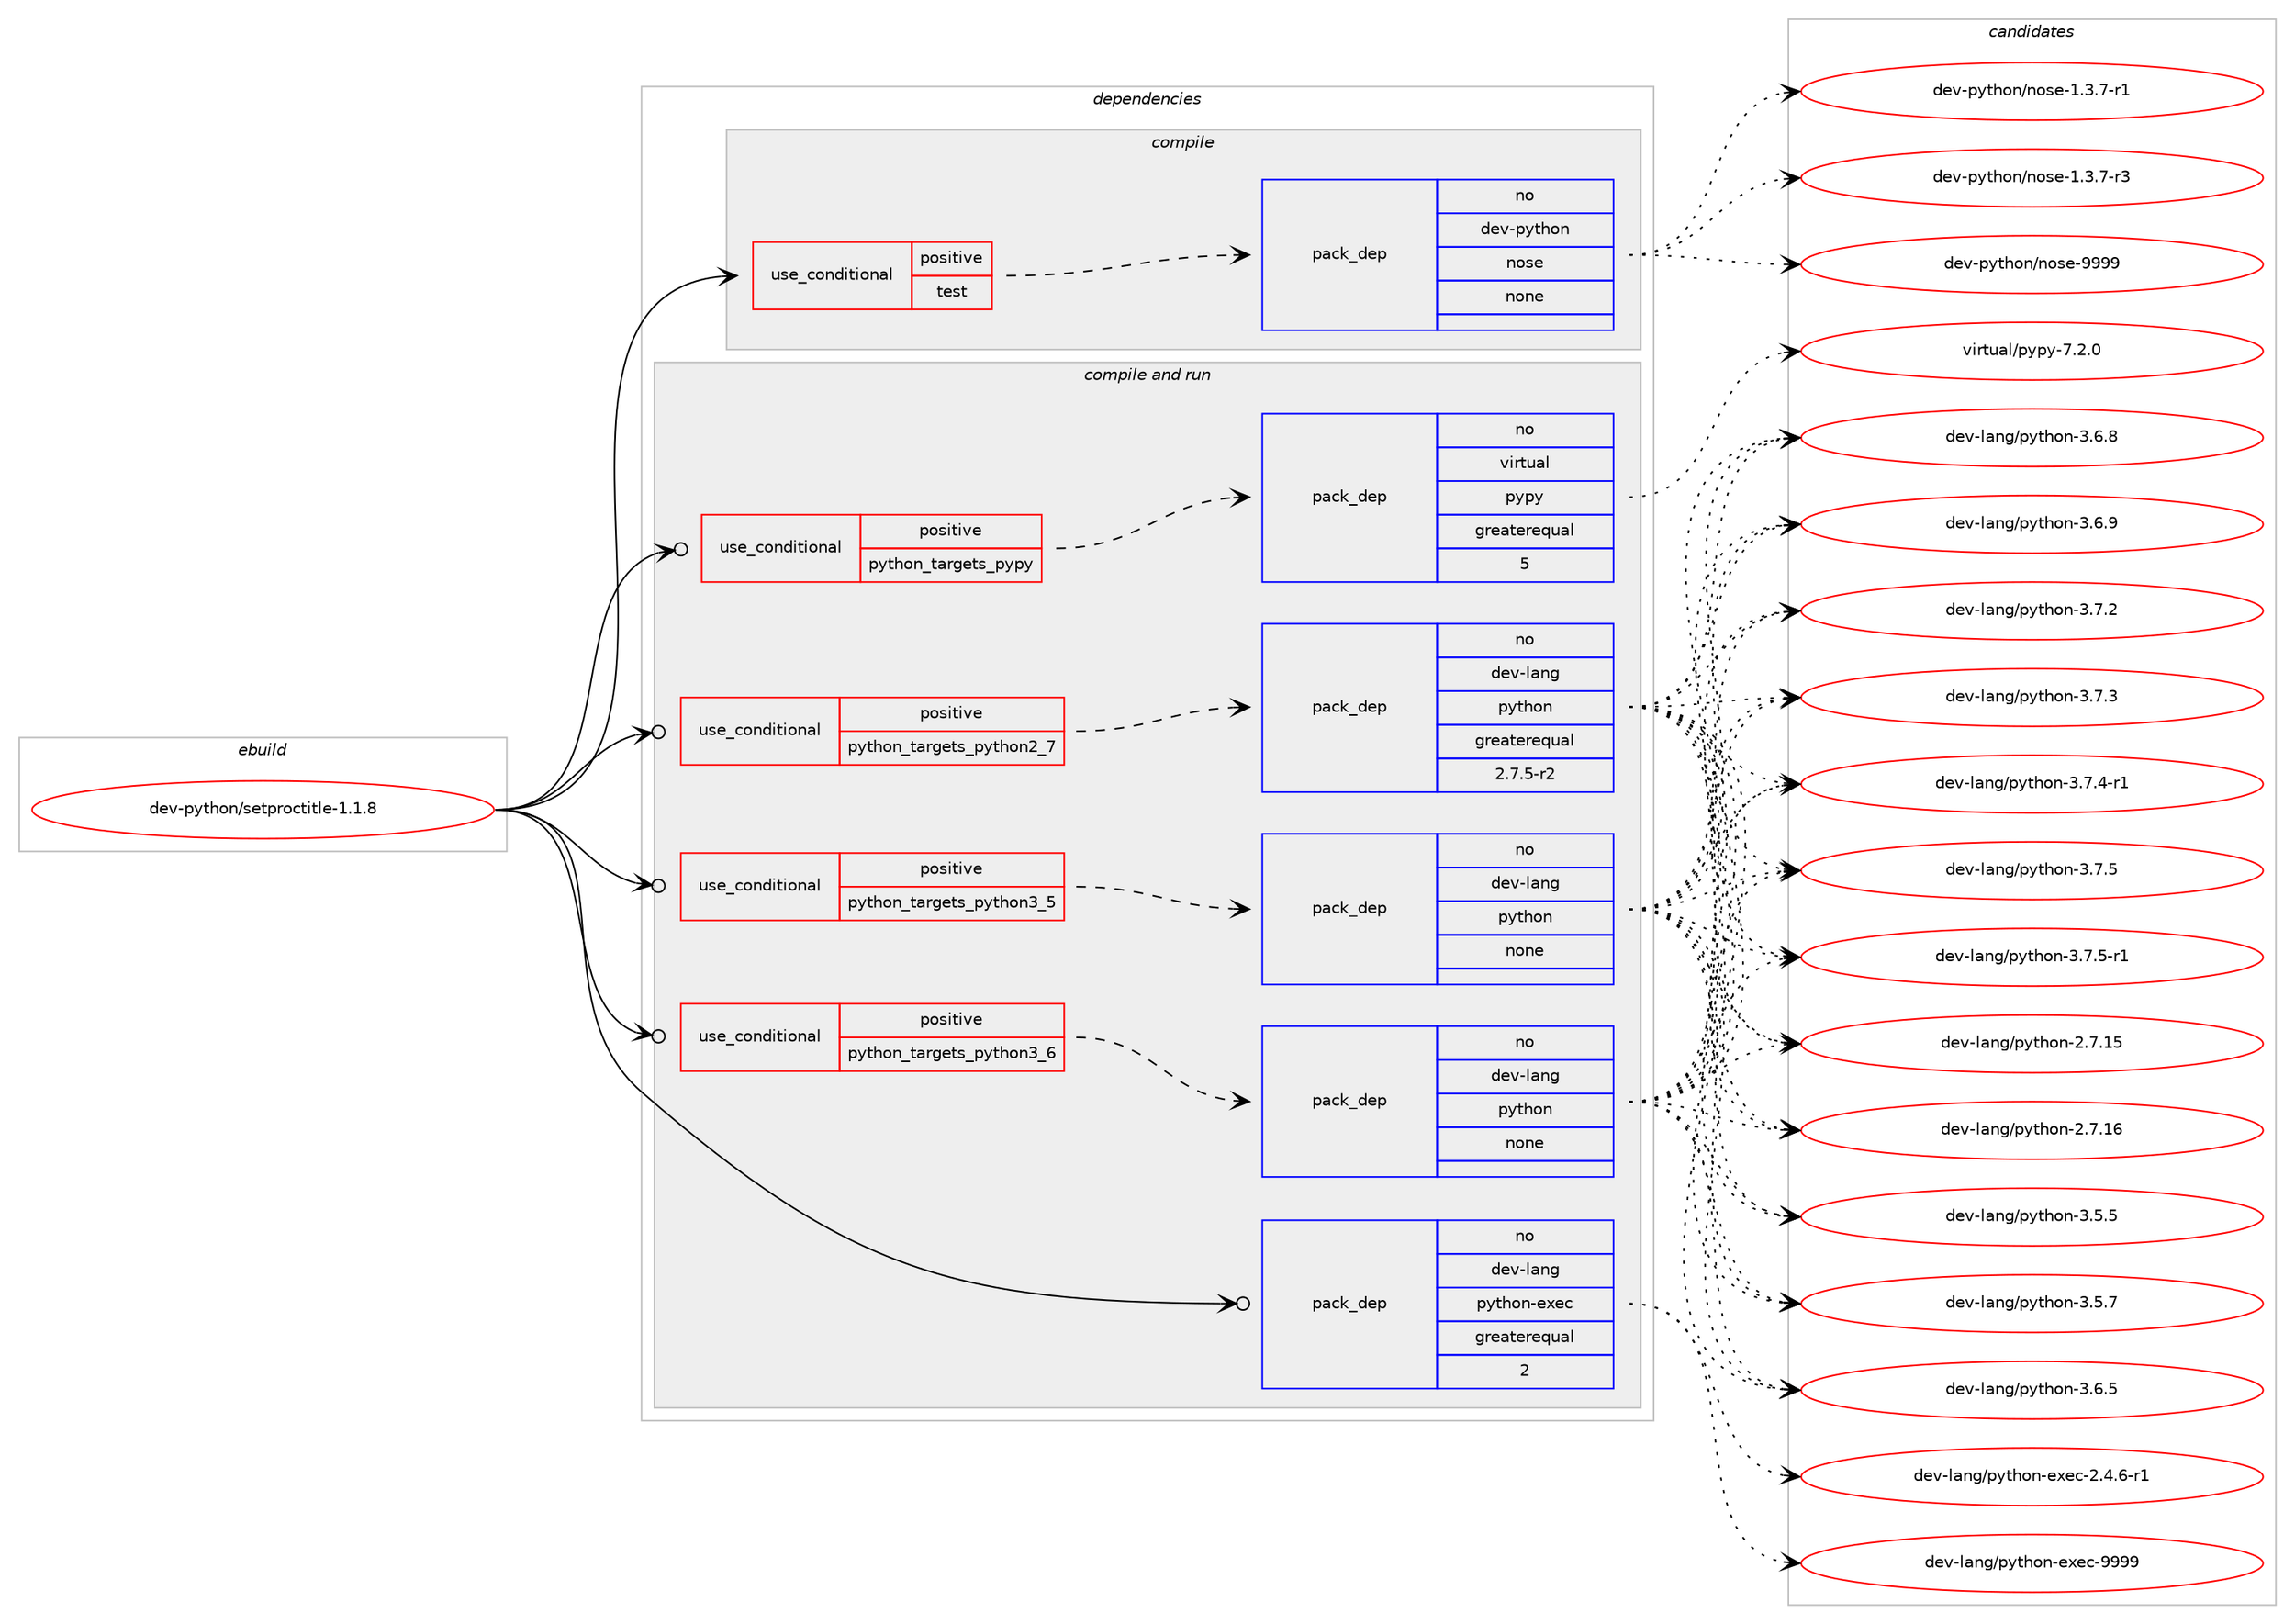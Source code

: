 digraph prolog {

# *************
# Graph options
# *************

newrank=true;
concentrate=true;
compound=true;
graph [rankdir=LR,fontname=Helvetica,fontsize=10,ranksep=1.5];#, ranksep=2.5, nodesep=0.2];
edge  [arrowhead=vee];
node  [fontname=Helvetica,fontsize=10];

# **********
# The ebuild
# **********

subgraph cluster_leftcol {
color=gray;
rank=same;
label=<<i>ebuild</i>>;
id [label="dev-python/setproctitle-1.1.8", color=red, width=4, href="../dev-python/setproctitle-1.1.8.svg"];
}

# ****************
# The dependencies
# ****************

subgraph cluster_midcol {
color=gray;
label=<<i>dependencies</i>>;
subgraph cluster_compile {
fillcolor="#eeeeee";
style=filled;
label=<<i>compile</i>>;
subgraph cond149203 {
dependency636816 [label=<<TABLE BORDER="0" CELLBORDER="1" CELLSPACING="0" CELLPADDING="4"><TR><TD ROWSPAN="3" CELLPADDING="10">use_conditional</TD></TR><TR><TD>positive</TD></TR><TR><TD>test</TD></TR></TABLE>>, shape=none, color=red];
subgraph pack475732 {
dependency636817 [label=<<TABLE BORDER="0" CELLBORDER="1" CELLSPACING="0" CELLPADDING="4" WIDTH="220"><TR><TD ROWSPAN="6" CELLPADDING="30">pack_dep</TD></TR><TR><TD WIDTH="110">no</TD></TR><TR><TD>dev-python</TD></TR><TR><TD>nose</TD></TR><TR><TD>none</TD></TR><TR><TD></TD></TR></TABLE>>, shape=none, color=blue];
}
dependency636816:e -> dependency636817:w [weight=20,style="dashed",arrowhead="vee"];
}
id:e -> dependency636816:w [weight=20,style="solid",arrowhead="vee"];
}
subgraph cluster_compileandrun {
fillcolor="#eeeeee";
style=filled;
label=<<i>compile and run</i>>;
subgraph cond149204 {
dependency636818 [label=<<TABLE BORDER="0" CELLBORDER="1" CELLSPACING="0" CELLPADDING="4"><TR><TD ROWSPAN="3" CELLPADDING="10">use_conditional</TD></TR><TR><TD>positive</TD></TR><TR><TD>python_targets_pypy</TD></TR></TABLE>>, shape=none, color=red];
subgraph pack475733 {
dependency636819 [label=<<TABLE BORDER="0" CELLBORDER="1" CELLSPACING="0" CELLPADDING="4" WIDTH="220"><TR><TD ROWSPAN="6" CELLPADDING="30">pack_dep</TD></TR><TR><TD WIDTH="110">no</TD></TR><TR><TD>virtual</TD></TR><TR><TD>pypy</TD></TR><TR><TD>greaterequal</TD></TR><TR><TD>5</TD></TR></TABLE>>, shape=none, color=blue];
}
dependency636818:e -> dependency636819:w [weight=20,style="dashed",arrowhead="vee"];
}
id:e -> dependency636818:w [weight=20,style="solid",arrowhead="odotvee"];
subgraph cond149205 {
dependency636820 [label=<<TABLE BORDER="0" CELLBORDER="1" CELLSPACING="0" CELLPADDING="4"><TR><TD ROWSPAN="3" CELLPADDING="10">use_conditional</TD></TR><TR><TD>positive</TD></TR><TR><TD>python_targets_python2_7</TD></TR></TABLE>>, shape=none, color=red];
subgraph pack475734 {
dependency636821 [label=<<TABLE BORDER="0" CELLBORDER="1" CELLSPACING="0" CELLPADDING="4" WIDTH="220"><TR><TD ROWSPAN="6" CELLPADDING="30">pack_dep</TD></TR><TR><TD WIDTH="110">no</TD></TR><TR><TD>dev-lang</TD></TR><TR><TD>python</TD></TR><TR><TD>greaterequal</TD></TR><TR><TD>2.7.5-r2</TD></TR></TABLE>>, shape=none, color=blue];
}
dependency636820:e -> dependency636821:w [weight=20,style="dashed",arrowhead="vee"];
}
id:e -> dependency636820:w [weight=20,style="solid",arrowhead="odotvee"];
subgraph cond149206 {
dependency636822 [label=<<TABLE BORDER="0" CELLBORDER="1" CELLSPACING="0" CELLPADDING="4"><TR><TD ROWSPAN="3" CELLPADDING="10">use_conditional</TD></TR><TR><TD>positive</TD></TR><TR><TD>python_targets_python3_5</TD></TR></TABLE>>, shape=none, color=red];
subgraph pack475735 {
dependency636823 [label=<<TABLE BORDER="0" CELLBORDER="1" CELLSPACING="0" CELLPADDING="4" WIDTH="220"><TR><TD ROWSPAN="6" CELLPADDING="30">pack_dep</TD></TR><TR><TD WIDTH="110">no</TD></TR><TR><TD>dev-lang</TD></TR><TR><TD>python</TD></TR><TR><TD>none</TD></TR><TR><TD></TD></TR></TABLE>>, shape=none, color=blue];
}
dependency636822:e -> dependency636823:w [weight=20,style="dashed",arrowhead="vee"];
}
id:e -> dependency636822:w [weight=20,style="solid",arrowhead="odotvee"];
subgraph cond149207 {
dependency636824 [label=<<TABLE BORDER="0" CELLBORDER="1" CELLSPACING="0" CELLPADDING="4"><TR><TD ROWSPAN="3" CELLPADDING="10">use_conditional</TD></TR><TR><TD>positive</TD></TR><TR><TD>python_targets_python3_6</TD></TR></TABLE>>, shape=none, color=red];
subgraph pack475736 {
dependency636825 [label=<<TABLE BORDER="0" CELLBORDER="1" CELLSPACING="0" CELLPADDING="4" WIDTH="220"><TR><TD ROWSPAN="6" CELLPADDING="30">pack_dep</TD></TR><TR><TD WIDTH="110">no</TD></TR><TR><TD>dev-lang</TD></TR><TR><TD>python</TD></TR><TR><TD>none</TD></TR><TR><TD></TD></TR></TABLE>>, shape=none, color=blue];
}
dependency636824:e -> dependency636825:w [weight=20,style="dashed",arrowhead="vee"];
}
id:e -> dependency636824:w [weight=20,style="solid",arrowhead="odotvee"];
subgraph pack475737 {
dependency636826 [label=<<TABLE BORDER="0" CELLBORDER="1" CELLSPACING="0" CELLPADDING="4" WIDTH="220"><TR><TD ROWSPAN="6" CELLPADDING="30">pack_dep</TD></TR><TR><TD WIDTH="110">no</TD></TR><TR><TD>dev-lang</TD></TR><TR><TD>python-exec</TD></TR><TR><TD>greaterequal</TD></TR><TR><TD>2</TD></TR></TABLE>>, shape=none, color=blue];
}
id:e -> dependency636826:w [weight=20,style="solid",arrowhead="odotvee"];
}
subgraph cluster_run {
fillcolor="#eeeeee";
style=filled;
label=<<i>run</i>>;
}
}

# **************
# The candidates
# **************

subgraph cluster_choices {
rank=same;
color=gray;
label=<<i>candidates</i>>;

subgraph choice475732 {
color=black;
nodesep=1;
choice10010111845112121116104111110471101111151014549465146554511449 [label="dev-python/nose-1.3.7-r1", color=red, width=4,href="../dev-python/nose-1.3.7-r1.svg"];
choice10010111845112121116104111110471101111151014549465146554511451 [label="dev-python/nose-1.3.7-r3", color=red, width=4,href="../dev-python/nose-1.3.7-r3.svg"];
choice10010111845112121116104111110471101111151014557575757 [label="dev-python/nose-9999", color=red, width=4,href="../dev-python/nose-9999.svg"];
dependency636817:e -> choice10010111845112121116104111110471101111151014549465146554511449:w [style=dotted,weight="100"];
dependency636817:e -> choice10010111845112121116104111110471101111151014549465146554511451:w [style=dotted,weight="100"];
dependency636817:e -> choice10010111845112121116104111110471101111151014557575757:w [style=dotted,weight="100"];
}
subgraph choice475733 {
color=black;
nodesep=1;
choice1181051141161179710847112121112121455546504648 [label="virtual/pypy-7.2.0", color=red, width=4,href="../virtual/pypy-7.2.0.svg"];
dependency636819:e -> choice1181051141161179710847112121112121455546504648:w [style=dotted,weight="100"];
}
subgraph choice475734 {
color=black;
nodesep=1;
choice10010111845108971101034711212111610411111045504655464953 [label="dev-lang/python-2.7.15", color=red, width=4,href="../dev-lang/python-2.7.15.svg"];
choice10010111845108971101034711212111610411111045504655464954 [label="dev-lang/python-2.7.16", color=red, width=4,href="../dev-lang/python-2.7.16.svg"];
choice100101118451089711010347112121116104111110455146534653 [label="dev-lang/python-3.5.5", color=red, width=4,href="../dev-lang/python-3.5.5.svg"];
choice100101118451089711010347112121116104111110455146534655 [label="dev-lang/python-3.5.7", color=red, width=4,href="../dev-lang/python-3.5.7.svg"];
choice100101118451089711010347112121116104111110455146544653 [label="dev-lang/python-3.6.5", color=red, width=4,href="../dev-lang/python-3.6.5.svg"];
choice100101118451089711010347112121116104111110455146544656 [label="dev-lang/python-3.6.8", color=red, width=4,href="../dev-lang/python-3.6.8.svg"];
choice100101118451089711010347112121116104111110455146544657 [label="dev-lang/python-3.6.9", color=red, width=4,href="../dev-lang/python-3.6.9.svg"];
choice100101118451089711010347112121116104111110455146554650 [label="dev-lang/python-3.7.2", color=red, width=4,href="../dev-lang/python-3.7.2.svg"];
choice100101118451089711010347112121116104111110455146554651 [label="dev-lang/python-3.7.3", color=red, width=4,href="../dev-lang/python-3.7.3.svg"];
choice1001011184510897110103471121211161041111104551465546524511449 [label="dev-lang/python-3.7.4-r1", color=red, width=4,href="../dev-lang/python-3.7.4-r1.svg"];
choice100101118451089711010347112121116104111110455146554653 [label="dev-lang/python-3.7.5", color=red, width=4,href="../dev-lang/python-3.7.5.svg"];
choice1001011184510897110103471121211161041111104551465546534511449 [label="dev-lang/python-3.7.5-r1", color=red, width=4,href="../dev-lang/python-3.7.5-r1.svg"];
dependency636821:e -> choice10010111845108971101034711212111610411111045504655464953:w [style=dotted,weight="100"];
dependency636821:e -> choice10010111845108971101034711212111610411111045504655464954:w [style=dotted,weight="100"];
dependency636821:e -> choice100101118451089711010347112121116104111110455146534653:w [style=dotted,weight="100"];
dependency636821:e -> choice100101118451089711010347112121116104111110455146534655:w [style=dotted,weight="100"];
dependency636821:e -> choice100101118451089711010347112121116104111110455146544653:w [style=dotted,weight="100"];
dependency636821:e -> choice100101118451089711010347112121116104111110455146544656:w [style=dotted,weight="100"];
dependency636821:e -> choice100101118451089711010347112121116104111110455146544657:w [style=dotted,weight="100"];
dependency636821:e -> choice100101118451089711010347112121116104111110455146554650:w [style=dotted,weight="100"];
dependency636821:e -> choice100101118451089711010347112121116104111110455146554651:w [style=dotted,weight="100"];
dependency636821:e -> choice1001011184510897110103471121211161041111104551465546524511449:w [style=dotted,weight="100"];
dependency636821:e -> choice100101118451089711010347112121116104111110455146554653:w [style=dotted,weight="100"];
dependency636821:e -> choice1001011184510897110103471121211161041111104551465546534511449:w [style=dotted,weight="100"];
}
subgraph choice475735 {
color=black;
nodesep=1;
choice10010111845108971101034711212111610411111045504655464953 [label="dev-lang/python-2.7.15", color=red, width=4,href="../dev-lang/python-2.7.15.svg"];
choice10010111845108971101034711212111610411111045504655464954 [label="dev-lang/python-2.7.16", color=red, width=4,href="../dev-lang/python-2.7.16.svg"];
choice100101118451089711010347112121116104111110455146534653 [label="dev-lang/python-3.5.5", color=red, width=4,href="../dev-lang/python-3.5.5.svg"];
choice100101118451089711010347112121116104111110455146534655 [label="dev-lang/python-3.5.7", color=red, width=4,href="../dev-lang/python-3.5.7.svg"];
choice100101118451089711010347112121116104111110455146544653 [label="dev-lang/python-3.6.5", color=red, width=4,href="../dev-lang/python-3.6.5.svg"];
choice100101118451089711010347112121116104111110455146544656 [label="dev-lang/python-3.6.8", color=red, width=4,href="../dev-lang/python-3.6.8.svg"];
choice100101118451089711010347112121116104111110455146544657 [label="dev-lang/python-3.6.9", color=red, width=4,href="../dev-lang/python-3.6.9.svg"];
choice100101118451089711010347112121116104111110455146554650 [label="dev-lang/python-3.7.2", color=red, width=4,href="../dev-lang/python-3.7.2.svg"];
choice100101118451089711010347112121116104111110455146554651 [label="dev-lang/python-3.7.3", color=red, width=4,href="../dev-lang/python-3.7.3.svg"];
choice1001011184510897110103471121211161041111104551465546524511449 [label="dev-lang/python-3.7.4-r1", color=red, width=4,href="../dev-lang/python-3.7.4-r1.svg"];
choice100101118451089711010347112121116104111110455146554653 [label="dev-lang/python-3.7.5", color=red, width=4,href="../dev-lang/python-3.7.5.svg"];
choice1001011184510897110103471121211161041111104551465546534511449 [label="dev-lang/python-3.7.5-r1", color=red, width=4,href="../dev-lang/python-3.7.5-r1.svg"];
dependency636823:e -> choice10010111845108971101034711212111610411111045504655464953:w [style=dotted,weight="100"];
dependency636823:e -> choice10010111845108971101034711212111610411111045504655464954:w [style=dotted,weight="100"];
dependency636823:e -> choice100101118451089711010347112121116104111110455146534653:w [style=dotted,weight="100"];
dependency636823:e -> choice100101118451089711010347112121116104111110455146534655:w [style=dotted,weight="100"];
dependency636823:e -> choice100101118451089711010347112121116104111110455146544653:w [style=dotted,weight="100"];
dependency636823:e -> choice100101118451089711010347112121116104111110455146544656:w [style=dotted,weight="100"];
dependency636823:e -> choice100101118451089711010347112121116104111110455146544657:w [style=dotted,weight="100"];
dependency636823:e -> choice100101118451089711010347112121116104111110455146554650:w [style=dotted,weight="100"];
dependency636823:e -> choice100101118451089711010347112121116104111110455146554651:w [style=dotted,weight="100"];
dependency636823:e -> choice1001011184510897110103471121211161041111104551465546524511449:w [style=dotted,weight="100"];
dependency636823:e -> choice100101118451089711010347112121116104111110455146554653:w [style=dotted,weight="100"];
dependency636823:e -> choice1001011184510897110103471121211161041111104551465546534511449:w [style=dotted,weight="100"];
}
subgraph choice475736 {
color=black;
nodesep=1;
choice10010111845108971101034711212111610411111045504655464953 [label="dev-lang/python-2.7.15", color=red, width=4,href="../dev-lang/python-2.7.15.svg"];
choice10010111845108971101034711212111610411111045504655464954 [label="dev-lang/python-2.7.16", color=red, width=4,href="../dev-lang/python-2.7.16.svg"];
choice100101118451089711010347112121116104111110455146534653 [label="dev-lang/python-3.5.5", color=red, width=4,href="../dev-lang/python-3.5.5.svg"];
choice100101118451089711010347112121116104111110455146534655 [label="dev-lang/python-3.5.7", color=red, width=4,href="../dev-lang/python-3.5.7.svg"];
choice100101118451089711010347112121116104111110455146544653 [label="dev-lang/python-3.6.5", color=red, width=4,href="../dev-lang/python-3.6.5.svg"];
choice100101118451089711010347112121116104111110455146544656 [label="dev-lang/python-3.6.8", color=red, width=4,href="../dev-lang/python-3.6.8.svg"];
choice100101118451089711010347112121116104111110455146544657 [label="dev-lang/python-3.6.9", color=red, width=4,href="../dev-lang/python-3.6.9.svg"];
choice100101118451089711010347112121116104111110455146554650 [label="dev-lang/python-3.7.2", color=red, width=4,href="../dev-lang/python-3.7.2.svg"];
choice100101118451089711010347112121116104111110455146554651 [label="dev-lang/python-3.7.3", color=red, width=4,href="../dev-lang/python-3.7.3.svg"];
choice1001011184510897110103471121211161041111104551465546524511449 [label="dev-lang/python-3.7.4-r1", color=red, width=4,href="../dev-lang/python-3.7.4-r1.svg"];
choice100101118451089711010347112121116104111110455146554653 [label="dev-lang/python-3.7.5", color=red, width=4,href="../dev-lang/python-3.7.5.svg"];
choice1001011184510897110103471121211161041111104551465546534511449 [label="dev-lang/python-3.7.5-r1", color=red, width=4,href="../dev-lang/python-3.7.5-r1.svg"];
dependency636825:e -> choice10010111845108971101034711212111610411111045504655464953:w [style=dotted,weight="100"];
dependency636825:e -> choice10010111845108971101034711212111610411111045504655464954:w [style=dotted,weight="100"];
dependency636825:e -> choice100101118451089711010347112121116104111110455146534653:w [style=dotted,weight="100"];
dependency636825:e -> choice100101118451089711010347112121116104111110455146534655:w [style=dotted,weight="100"];
dependency636825:e -> choice100101118451089711010347112121116104111110455146544653:w [style=dotted,weight="100"];
dependency636825:e -> choice100101118451089711010347112121116104111110455146544656:w [style=dotted,weight="100"];
dependency636825:e -> choice100101118451089711010347112121116104111110455146544657:w [style=dotted,weight="100"];
dependency636825:e -> choice100101118451089711010347112121116104111110455146554650:w [style=dotted,weight="100"];
dependency636825:e -> choice100101118451089711010347112121116104111110455146554651:w [style=dotted,weight="100"];
dependency636825:e -> choice1001011184510897110103471121211161041111104551465546524511449:w [style=dotted,weight="100"];
dependency636825:e -> choice100101118451089711010347112121116104111110455146554653:w [style=dotted,weight="100"];
dependency636825:e -> choice1001011184510897110103471121211161041111104551465546534511449:w [style=dotted,weight="100"];
}
subgraph choice475737 {
color=black;
nodesep=1;
choice10010111845108971101034711212111610411111045101120101994550465246544511449 [label="dev-lang/python-exec-2.4.6-r1", color=red, width=4,href="../dev-lang/python-exec-2.4.6-r1.svg"];
choice10010111845108971101034711212111610411111045101120101994557575757 [label="dev-lang/python-exec-9999", color=red, width=4,href="../dev-lang/python-exec-9999.svg"];
dependency636826:e -> choice10010111845108971101034711212111610411111045101120101994550465246544511449:w [style=dotted,weight="100"];
dependency636826:e -> choice10010111845108971101034711212111610411111045101120101994557575757:w [style=dotted,weight="100"];
}
}

}
